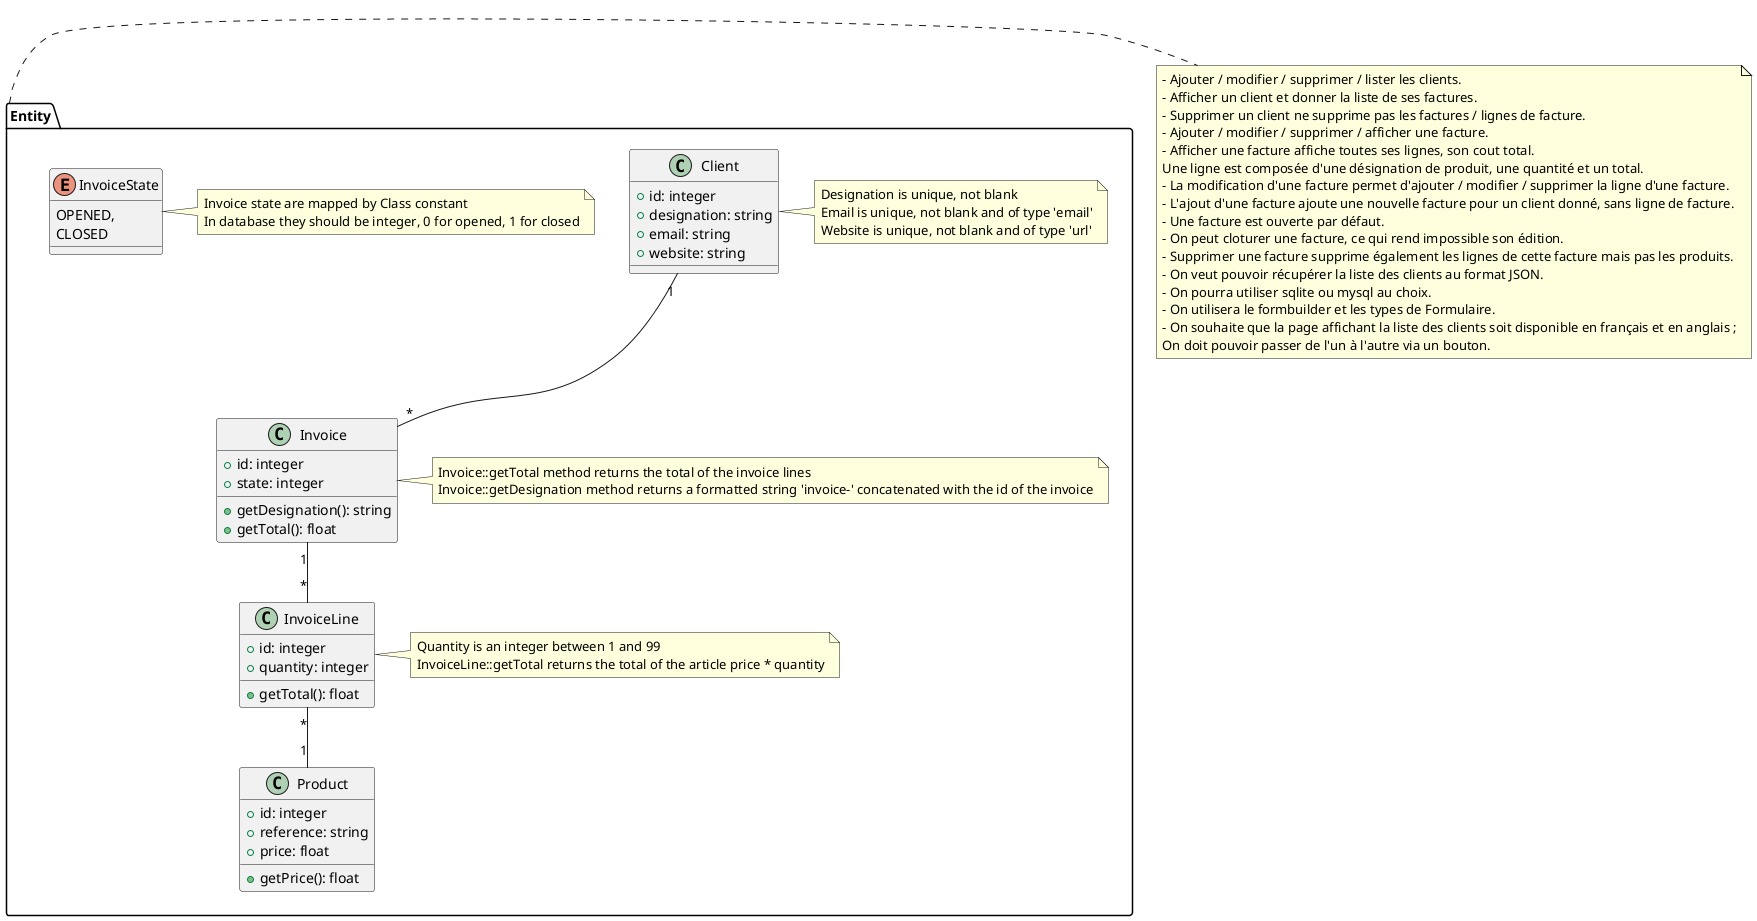 @startuml
namespace Entity {

    class Client {
        + id: integer
        + designation: string
        + email: string
        + website: string
    }

    class Invoice {
        + id: integer
        + state: integer
        + getDesignation(): string
        + getTotal(): float
    }

    class InvoiceLine {
        + id: integer
        + quantity: integer
        + getTotal(): float
    }

    class Product {
        + id: integer
        + reference: string
        + price: float
        + getPrice(): float
    }

    enum InvoiceState {
        OPENED,
        CLOSED
    }

    Client "1" -- "*" Invoice
    Invoice "1" -- "*" InvoiceLine
    InvoiceLine "*" -- "1" Product

    note right of Client 
        Designation is unique, not blank
        Email is unique, not blank and of type 'email'
        Website is unique, not blank and of type 'url'
    end note

    note right of Invoice 
        Invoice::getTotal method returns the total of the invoice lines
        Invoice::getDesignation method returns a formatted string 'invoice-' concatenated with the id of the invoice
    end note

    note right of InvoiceLine
        Quantity is an integer between 1 and 99
        InvoiceLine::getTotal returns the total of the article price * quantity
    end note

    note right of InvoiceState 
        Invoice state are mapped by Class constant
        In database they should be integer, 0 for opened, 1 for closed
    end note
}

note right of Entity
    - Ajouter / modifier / supprimer / lister les clients.
    - Afficher un client et donner la liste de ses factures.
    - Supprimer un client ne supprime pas les factures / lignes de facture.
    - Ajouter / modifier / supprimer / afficher une facture.
    - Afficher une facture affiche toutes ses lignes, son cout total. 
    Une ligne est composée d'une désignation de produit, une quantité et un total.
    - La modification d'une facture permet d'ajouter / modifier / supprimer la ligne d'une facture.
    - L'ajout d'une facture ajoute une nouvelle facture pour un client donné, sans ligne de facture.
    - Une facture est ouverte par défaut.
    - On peut cloturer une facture, ce qui rend impossible son édition.
    - Supprimer une facture supprime également les lignes de cette facture mais pas les produits.
    - On veut pouvoir récupérer la liste des clients au format JSON.
    - On pourra utiliser sqlite ou mysql au choix.
    - On utilisera le formbuilder et les types de Formulaire.
    - On souhaite que la page affichant la liste des clients soit disponible en français et en anglais ;
    On doit pouvoir passer de l'un à l'autre via un bouton.
end note
@enduml